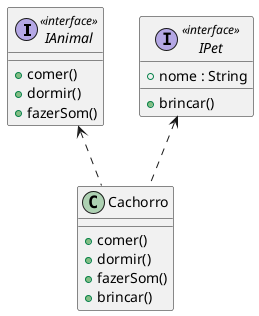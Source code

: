 @startuml
' Declaração da interface IAnimal
interface IAnimal <<interface>> {
    + comer()
    + dormir()
    + fazerSom()
}

' Declaração da interface IPet
interface IPet <<interface>> {
    + brincar()
    + nome : String
}

' Declaração da classe Cachorro que implementa as interfaces IAnimal e IPet
class Cachorro {
    + comer()
    + dormir()
    + fazerSom()
    + brincar()
}

' Relacionamento entre as interfaces e a classe
IAnimal <.. Cachorro
IPet <.. Cachorro

@enduml
